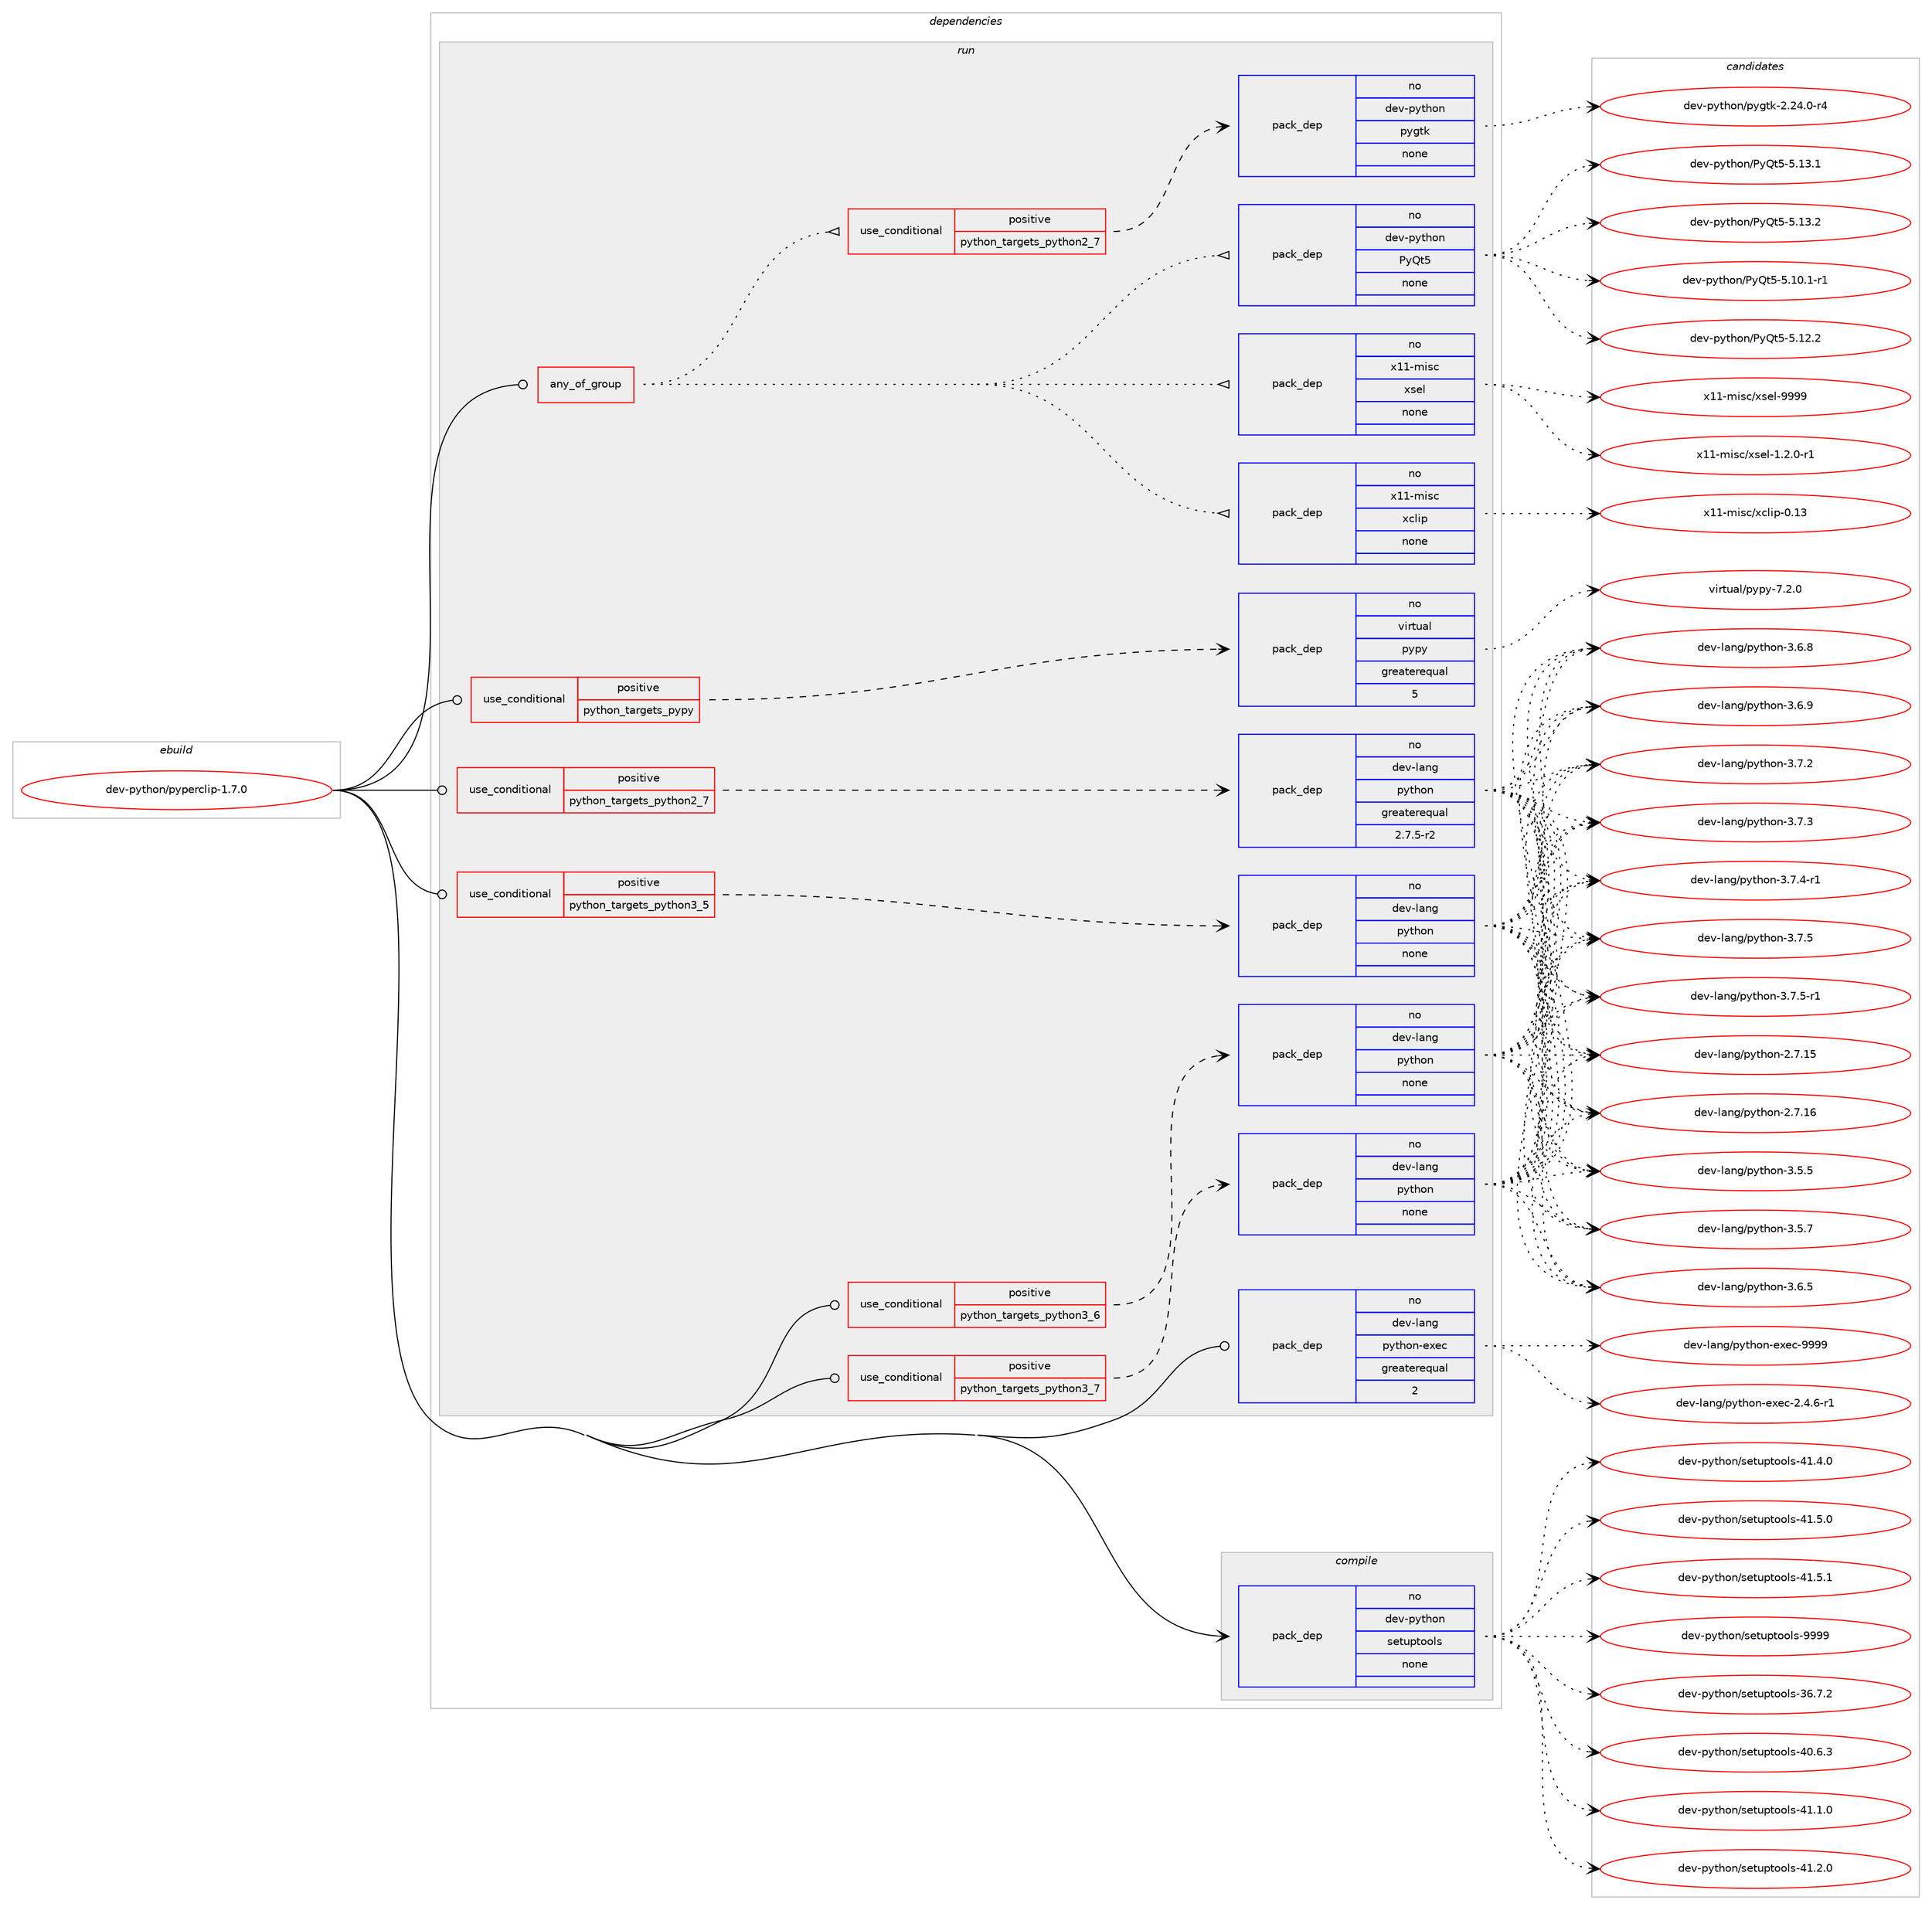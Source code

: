 digraph prolog {

# *************
# Graph options
# *************

newrank=true;
concentrate=true;
compound=true;
graph [rankdir=LR,fontname=Helvetica,fontsize=10,ranksep=1.5];#, ranksep=2.5, nodesep=0.2];
edge  [arrowhead=vee];
node  [fontname=Helvetica,fontsize=10];

# **********
# The ebuild
# **********

subgraph cluster_leftcol {
color=gray;
rank=same;
label=<<i>ebuild</i>>;
id [label="dev-python/pyperclip-1.7.0", color=red, width=4, href="../dev-python/pyperclip-1.7.0.svg"];
}

# ****************
# The dependencies
# ****************

subgraph cluster_midcol {
color=gray;
label=<<i>dependencies</i>>;
subgraph cluster_compile {
fillcolor="#eeeeee";
style=filled;
label=<<i>compile</i>>;
subgraph pack469399 {
dependency627784 [label=<<TABLE BORDER="0" CELLBORDER="1" CELLSPACING="0" CELLPADDING="4" WIDTH="220"><TR><TD ROWSPAN="6" CELLPADDING="30">pack_dep</TD></TR><TR><TD WIDTH="110">no</TD></TR><TR><TD>dev-python</TD></TR><TR><TD>setuptools</TD></TR><TR><TD>none</TD></TR><TR><TD></TD></TR></TABLE>>, shape=none, color=blue];
}
id:e -> dependency627784:w [weight=20,style="solid",arrowhead="vee"];
}
subgraph cluster_compileandrun {
fillcolor="#eeeeee";
style=filled;
label=<<i>compile and run</i>>;
}
subgraph cluster_run {
fillcolor="#eeeeee";
style=filled;
label=<<i>run</i>>;
subgraph any11476 {
dependency627785 [label=<<TABLE BORDER="0" CELLBORDER="1" CELLSPACING="0" CELLPADDING="4"><TR><TD CELLPADDING="10">any_of_group</TD></TR></TABLE>>, shape=none, color=red];subgraph pack469400 {
dependency627786 [label=<<TABLE BORDER="0" CELLBORDER="1" CELLSPACING="0" CELLPADDING="4" WIDTH="220"><TR><TD ROWSPAN="6" CELLPADDING="30">pack_dep</TD></TR><TR><TD WIDTH="110">no</TD></TR><TR><TD>x11-misc</TD></TR><TR><TD>xclip</TD></TR><TR><TD>none</TD></TR><TR><TD></TD></TR></TABLE>>, shape=none, color=blue];
}
dependency627785:e -> dependency627786:w [weight=20,style="dotted",arrowhead="oinv"];
subgraph pack469401 {
dependency627787 [label=<<TABLE BORDER="0" CELLBORDER="1" CELLSPACING="0" CELLPADDING="4" WIDTH="220"><TR><TD ROWSPAN="6" CELLPADDING="30">pack_dep</TD></TR><TR><TD WIDTH="110">no</TD></TR><TR><TD>x11-misc</TD></TR><TR><TD>xsel</TD></TR><TR><TD>none</TD></TR><TR><TD></TD></TR></TABLE>>, shape=none, color=blue];
}
dependency627785:e -> dependency627787:w [weight=20,style="dotted",arrowhead="oinv"];
subgraph pack469402 {
dependency627788 [label=<<TABLE BORDER="0" CELLBORDER="1" CELLSPACING="0" CELLPADDING="4" WIDTH="220"><TR><TD ROWSPAN="6" CELLPADDING="30">pack_dep</TD></TR><TR><TD WIDTH="110">no</TD></TR><TR><TD>dev-python</TD></TR><TR><TD>PyQt5</TD></TR><TR><TD>none</TD></TR><TR><TD></TD></TR></TABLE>>, shape=none, color=blue];
}
dependency627785:e -> dependency627788:w [weight=20,style="dotted",arrowhead="oinv"];
subgraph cond146536 {
dependency627789 [label=<<TABLE BORDER="0" CELLBORDER="1" CELLSPACING="0" CELLPADDING="4"><TR><TD ROWSPAN="3" CELLPADDING="10">use_conditional</TD></TR><TR><TD>positive</TD></TR><TR><TD>python_targets_python2_7</TD></TR></TABLE>>, shape=none, color=red];
subgraph pack469403 {
dependency627790 [label=<<TABLE BORDER="0" CELLBORDER="1" CELLSPACING="0" CELLPADDING="4" WIDTH="220"><TR><TD ROWSPAN="6" CELLPADDING="30">pack_dep</TD></TR><TR><TD WIDTH="110">no</TD></TR><TR><TD>dev-python</TD></TR><TR><TD>pygtk</TD></TR><TR><TD>none</TD></TR><TR><TD></TD></TR></TABLE>>, shape=none, color=blue];
}
dependency627789:e -> dependency627790:w [weight=20,style="dashed",arrowhead="vee"];
}
dependency627785:e -> dependency627789:w [weight=20,style="dotted",arrowhead="oinv"];
}
id:e -> dependency627785:w [weight=20,style="solid",arrowhead="odot"];
subgraph cond146537 {
dependency627791 [label=<<TABLE BORDER="0" CELLBORDER="1" CELLSPACING="0" CELLPADDING="4"><TR><TD ROWSPAN="3" CELLPADDING="10">use_conditional</TD></TR><TR><TD>positive</TD></TR><TR><TD>python_targets_pypy</TD></TR></TABLE>>, shape=none, color=red];
subgraph pack469404 {
dependency627792 [label=<<TABLE BORDER="0" CELLBORDER="1" CELLSPACING="0" CELLPADDING="4" WIDTH="220"><TR><TD ROWSPAN="6" CELLPADDING="30">pack_dep</TD></TR><TR><TD WIDTH="110">no</TD></TR><TR><TD>virtual</TD></TR><TR><TD>pypy</TD></TR><TR><TD>greaterequal</TD></TR><TR><TD>5</TD></TR></TABLE>>, shape=none, color=blue];
}
dependency627791:e -> dependency627792:w [weight=20,style="dashed",arrowhead="vee"];
}
id:e -> dependency627791:w [weight=20,style="solid",arrowhead="odot"];
subgraph cond146538 {
dependency627793 [label=<<TABLE BORDER="0" CELLBORDER="1" CELLSPACING="0" CELLPADDING="4"><TR><TD ROWSPAN="3" CELLPADDING="10">use_conditional</TD></TR><TR><TD>positive</TD></TR><TR><TD>python_targets_python2_7</TD></TR></TABLE>>, shape=none, color=red];
subgraph pack469405 {
dependency627794 [label=<<TABLE BORDER="0" CELLBORDER="1" CELLSPACING="0" CELLPADDING="4" WIDTH="220"><TR><TD ROWSPAN="6" CELLPADDING="30">pack_dep</TD></TR><TR><TD WIDTH="110">no</TD></TR><TR><TD>dev-lang</TD></TR><TR><TD>python</TD></TR><TR><TD>greaterequal</TD></TR><TR><TD>2.7.5-r2</TD></TR></TABLE>>, shape=none, color=blue];
}
dependency627793:e -> dependency627794:w [weight=20,style="dashed",arrowhead="vee"];
}
id:e -> dependency627793:w [weight=20,style="solid",arrowhead="odot"];
subgraph cond146539 {
dependency627795 [label=<<TABLE BORDER="0" CELLBORDER="1" CELLSPACING="0" CELLPADDING="4"><TR><TD ROWSPAN="3" CELLPADDING="10">use_conditional</TD></TR><TR><TD>positive</TD></TR><TR><TD>python_targets_python3_5</TD></TR></TABLE>>, shape=none, color=red];
subgraph pack469406 {
dependency627796 [label=<<TABLE BORDER="0" CELLBORDER="1" CELLSPACING="0" CELLPADDING="4" WIDTH="220"><TR><TD ROWSPAN="6" CELLPADDING="30">pack_dep</TD></TR><TR><TD WIDTH="110">no</TD></TR><TR><TD>dev-lang</TD></TR><TR><TD>python</TD></TR><TR><TD>none</TD></TR><TR><TD></TD></TR></TABLE>>, shape=none, color=blue];
}
dependency627795:e -> dependency627796:w [weight=20,style="dashed",arrowhead="vee"];
}
id:e -> dependency627795:w [weight=20,style="solid",arrowhead="odot"];
subgraph cond146540 {
dependency627797 [label=<<TABLE BORDER="0" CELLBORDER="1" CELLSPACING="0" CELLPADDING="4"><TR><TD ROWSPAN="3" CELLPADDING="10">use_conditional</TD></TR><TR><TD>positive</TD></TR><TR><TD>python_targets_python3_6</TD></TR></TABLE>>, shape=none, color=red];
subgraph pack469407 {
dependency627798 [label=<<TABLE BORDER="0" CELLBORDER="1" CELLSPACING="0" CELLPADDING="4" WIDTH="220"><TR><TD ROWSPAN="6" CELLPADDING="30">pack_dep</TD></TR><TR><TD WIDTH="110">no</TD></TR><TR><TD>dev-lang</TD></TR><TR><TD>python</TD></TR><TR><TD>none</TD></TR><TR><TD></TD></TR></TABLE>>, shape=none, color=blue];
}
dependency627797:e -> dependency627798:w [weight=20,style="dashed",arrowhead="vee"];
}
id:e -> dependency627797:w [weight=20,style="solid",arrowhead="odot"];
subgraph cond146541 {
dependency627799 [label=<<TABLE BORDER="0" CELLBORDER="1" CELLSPACING="0" CELLPADDING="4"><TR><TD ROWSPAN="3" CELLPADDING="10">use_conditional</TD></TR><TR><TD>positive</TD></TR><TR><TD>python_targets_python3_7</TD></TR></TABLE>>, shape=none, color=red];
subgraph pack469408 {
dependency627800 [label=<<TABLE BORDER="0" CELLBORDER="1" CELLSPACING="0" CELLPADDING="4" WIDTH="220"><TR><TD ROWSPAN="6" CELLPADDING="30">pack_dep</TD></TR><TR><TD WIDTH="110">no</TD></TR><TR><TD>dev-lang</TD></TR><TR><TD>python</TD></TR><TR><TD>none</TD></TR><TR><TD></TD></TR></TABLE>>, shape=none, color=blue];
}
dependency627799:e -> dependency627800:w [weight=20,style="dashed",arrowhead="vee"];
}
id:e -> dependency627799:w [weight=20,style="solid",arrowhead="odot"];
subgraph pack469409 {
dependency627801 [label=<<TABLE BORDER="0" CELLBORDER="1" CELLSPACING="0" CELLPADDING="4" WIDTH="220"><TR><TD ROWSPAN="6" CELLPADDING="30">pack_dep</TD></TR><TR><TD WIDTH="110">no</TD></TR><TR><TD>dev-lang</TD></TR><TR><TD>python-exec</TD></TR><TR><TD>greaterequal</TD></TR><TR><TD>2</TD></TR></TABLE>>, shape=none, color=blue];
}
id:e -> dependency627801:w [weight=20,style="solid",arrowhead="odot"];
}
}

# **************
# The candidates
# **************

subgraph cluster_choices {
rank=same;
color=gray;
label=<<i>candidates</i>>;

subgraph choice469399 {
color=black;
nodesep=1;
choice100101118451121211161041111104711510111611711211611111110811545515446554650 [label="dev-python/setuptools-36.7.2", color=red, width=4,href="../dev-python/setuptools-36.7.2.svg"];
choice100101118451121211161041111104711510111611711211611111110811545524846544651 [label="dev-python/setuptools-40.6.3", color=red, width=4,href="../dev-python/setuptools-40.6.3.svg"];
choice100101118451121211161041111104711510111611711211611111110811545524946494648 [label="dev-python/setuptools-41.1.0", color=red, width=4,href="../dev-python/setuptools-41.1.0.svg"];
choice100101118451121211161041111104711510111611711211611111110811545524946504648 [label="dev-python/setuptools-41.2.0", color=red, width=4,href="../dev-python/setuptools-41.2.0.svg"];
choice100101118451121211161041111104711510111611711211611111110811545524946524648 [label="dev-python/setuptools-41.4.0", color=red, width=4,href="../dev-python/setuptools-41.4.0.svg"];
choice100101118451121211161041111104711510111611711211611111110811545524946534648 [label="dev-python/setuptools-41.5.0", color=red, width=4,href="../dev-python/setuptools-41.5.0.svg"];
choice100101118451121211161041111104711510111611711211611111110811545524946534649 [label="dev-python/setuptools-41.5.1", color=red, width=4,href="../dev-python/setuptools-41.5.1.svg"];
choice10010111845112121116104111110471151011161171121161111111081154557575757 [label="dev-python/setuptools-9999", color=red, width=4,href="../dev-python/setuptools-9999.svg"];
dependency627784:e -> choice100101118451121211161041111104711510111611711211611111110811545515446554650:w [style=dotted,weight="100"];
dependency627784:e -> choice100101118451121211161041111104711510111611711211611111110811545524846544651:w [style=dotted,weight="100"];
dependency627784:e -> choice100101118451121211161041111104711510111611711211611111110811545524946494648:w [style=dotted,weight="100"];
dependency627784:e -> choice100101118451121211161041111104711510111611711211611111110811545524946504648:w [style=dotted,weight="100"];
dependency627784:e -> choice100101118451121211161041111104711510111611711211611111110811545524946524648:w [style=dotted,weight="100"];
dependency627784:e -> choice100101118451121211161041111104711510111611711211611111110811545524946534648:w [style=dotted,weight="100"];
dependency627784:e -> choice100101118451121211161041111104711510111611711211611111110811545524946534649:w [style=dotted,weight="100"];
dependency627784:e -> choice10010111845112121116104111110471151011161171121161111111081154557575757:w [style=dotted,weight="100"];
}
subgraph choice469400 {
color=black;
nodesep=1;
choice1204949451091051159947120991081051124548464951 [label="x11-misc/xclip-0.13", color=red, width=4,href="../x11-misc/xclip-0.13.svg"];
dependency627786:e -> choice1204949451091051159947120991081051124548464951:w [style=dotted,weight="100"];
}
subgraph choice469401 {
color=black;
nodesep=1;
choice12049494510910511599471201151011084549465046484511449 [label="x11-misc/xsel-1.2.0-r1", color=red, width=4,href="../x11-misc/xsel-1.2.0-r1.svg"];
choice12049494510910511599471201151011084557575757 [label="x11-misc/xsel-9999", color=red, width=4,href="../x11-misc/xsel-9999.svg"];
dependency627787:e -> choice12049494510910511599471201151011084549465046484511449:w [style=dotted,weight="100"];
dependency627787:e -> choice12049494510910511599471201151011084557575757:w [style=dotted,weight="100"];
}
subgraph choice469402 {
color=black;
nodesep=1;
choice1001011184511212111610411111047801218111653455346494846494511449 [label="dev-python/PyQt5-5.10.1-r1", color=red, width=4,href="../dev-python/PyQt5-5.10.1-r1.svg"];
choice100101118451121211161041111104780121811165345534649504650 [label="dev-python/PyQt5-5.12.2", color=red, width=4,href="../dev-python/PyQt5-5.12.2.svg"];
choice100101118451121211161041111104780121811165345534649514649 [label="dev-python/PyQt5-5.13.1", color=red, width=4,href="../dev-python/PyQt5-5.13.1.svg"];
choice100101118451121211161041111104780121811165345534649514650 [label="dev-python/PyQt5-5.13.2", color=red, width=4,href="../dev-python/PyQt5-5.13.2.svg"];
dependency627788:e -> choice1001011184511212111610411111047801218111653455346494846494511449:w [style=dotted,weight="100"];
dependency627788:e -> choice100101118451121211161041111104780121811165345534649504650:w [style=dotted,weight="100"];
dependency627788:e -> choice100101118451121211161041111104780121811165345534649514649:w [style=dotted,weight="100"];
dependency627788:e -> choice100101118451121211161041111104780121811165345534649514650:w [style=dotted,weight="100"];
}
subgraph choice469403 {
color=black;
nodesep=1;
choice1001011184511212111610411111047112121103116107455046505246484511452 [label="dev-python/pygtk-2.24.0-r4", color=red, width=4,href="../dev-python/pygtk-2.24.0-r4.svg"];
dependency627790:e -> choice1001011184511212111610411111047112121103116107455046505246484511452:w [style=dotted,weight="100"];
}
subgraph choice469404 {
color=black;
nodesep=1;
choice1181051141161179710847112121112121455546504648 [label="virtual/pypy-7.2.0", color=red, width=4,href="../virtual/pypy-7.2.0.svg"];
dependency627792:e -> choice1181051141161179710847112121112121455546504648:w [style=dotted,weight="100"];
}
subgraph choice469405 {
color=black;
nodesep=1;
choice10010111845108971101034711212111610411111045504655464953 [label="dev-lang/python-2.7.15", color=red, width=4,href="../dev-lang/python-2.7.15.svg"];
choice10010111845108971101034711212111610411111045504655464954 [label="dev-lang/python-2.7.16", color=red, width=4,href="../dev-lang/python-2.7.16.svg"];
choice100101118451089711010347112121116104111110455146534653 [label="dev-lang/python-3.5.5", color=red, width=4,href="../dev-lang/python-3.5.5.svg"];
choice100101118451089711010347112121116104111110455146534655 [label="dev-lang/python-3.5.7", color=red, width=4,href="../dev-lang/python-3.5.7.svg"];
choice100101118451089711010347112121116104111110455146544653 [label="dev-lang/python-3.6.5", color=red, width=4,href="../dev-lang/python-3.6.5.svg"];
choice100101118451089711010347112121116104111110455146544656 [label="dev-lang/python-3.6.8", color=red, width=4,href="../dev-lang/python-3.6.8.svg"];
choice100101118451089711010347112121116104111110455146544657 [label="dev-lang/python-3.6.9", color=red, width=4,href="../dev-lang/python-3.6.9.svg"];
choice100101118451089711010347112121116104111110455146554650 [label="dev-lang/python-3.7.2", color=red, width=4,href="../dev-lang/python-3.7.2.svg"];
choice100101118451089711010347112121116104111110455146554651 [label="dev-lang/python-3.7.3", color=red, width=4,href="../dev-lang/python-3.7.3.svg"];
choice1001011184510897110103471121211161041111104551465546524511449 [label="dev-lang/python-3.7.4-r1", color=red, width=4,href="../dev-lang/python-3.7.4-r1.svg"];
choice100101118451089711010347112121116104111110455146554653 [label="dev-lang/python-3.7.5", color=red, width=4,href="../dev-lang/python-3.7.5.svg"];
choice1001011184510897110103471121211161041111104551465546534511449 [label="dev-lang/python-3.7.5-r1", color=red, width=4,href="../dev-lang/python-3.7.5-r1.svg"];
dependency627794:e -> choice10010111845108971101034711212111610411111045504655464953:w [style=dotted,weight="100"];
dependency627794:e -> choice10010111845108971101034711212111610411111045504655464954:w [style=dotted,weight="100"];
dependency627794:e -> choice100101118451089711010347112121116104111110455146534653:w [style=dotted,weight="100"];
dependency627794:e -> choice100101118451089711010347112121116104111110455146534655:w [style=dotted,weight="100"];
dependency627794:e -> choice100101118451089711010347112121116104111110455146544653:w [style=dotted,weight="100"];
dependency627794:e -> choice100101118451089711010347112121116104111110455146544656:w [style=dotted,weight="100"];
dependency627794:e -> choice100101118451089711010347112121116104111110455146544657:w [style=dotted,weight="100"];
dependency627794:e -> choice100101118451089711010347112121116104111110455146554650:w [style=dotted,weight="100"];
dependency627794:e -> choice100101118451089711010347112121116104111110455146554651:w [style=dotted,weight="100"];
dependency627794:e -> choice1001011184510897110103471121211161041111104551465546524511449:w [style=dotted,weight="100"];
dependency627794:e -> choice100101118451089711010347112121116104111110455146554653:w [style=dotted,weight="100"];
dependency627794:e -> choice1001011184510897110103471121211161041111104551465546534511449:w [style=dotted,weight="100"];
}
subgraph choice469406 {
color=black;
nodesep=1;
choice10010111845108971101034711212111610411111045504655464953 [label="dev-lang/python-2.7.15", color=red, width=4,href="../dev-lang/python-2.7.15.svg"];
choice10010111845108971101034711212111610411111045504655464954 [label="dev-lang/python-2.7.16", color=red, width=4,href="../dev-lang/python-2.7.16.svg"];
choice100101118451089711010347112121116104111110455146534653 [label="dev-lang/python-3.5.5", color=red, width=4,href="../dev-lang/python-3.5.5.svg"];
choice100101118451089711010347112121116104111110455146534655 [label="dev-lang/python-3.5.7", color=red, width=4,href="../dev-lang/python-3.5.7.svg"];
choice100101118451089711010347112121116104111110455146544653 [label="dev-lang/python-3.6.5", color=red, width=4,href="../dev-lang/python-3.6.5.svg"];
choice100101118451089711010347112121116104111110455146544656 [label="dev-lang/python-3.6.8", color=red, width=4,href="../dev-lang/python-3.6.8.svg"];
choice100101118451089711010347112121116104111110455146544657 [label="dev-lang/python-3.6.9", color=red, width=4,href="../dev-lang/python-3.6.9.svg"];
choice100101118451089711010347112121116104111110455146554650 [label="dev-lang/python-3.7.2", color=red, width=4,href="../dev-lang/python-3.7.2.svg"];
choice100101118451089711010347112121116104111110455146554651 [label="dev-lang/python-3.7.3", color=red, width=4,href="../dev-lang/python-3.7.3.svg"];
choice1001011184510897110103471121211161041111104551465546524511449 [label="dev-lang/python-3.7.4-r1", color=red, width=4,href="../dev-lang/python-3.7.4-r1.svg"];
choice100101118451089711010347112121116104111110455146554653 [label="dev-lang/python-3.7.5", color=red, width=4,href="../dev-lang/python-3.7.5.svg"];
choice1001011184510897110103471121211161041111104551465546534511449 [label="dev-lang/python-3.7.5-r1", color=red, width=4,href="../dev-lang/python-3.7.5-r1.svg"];
dependency627796:e -> choice10010111845108971101034711212111610411111045504655464953:w [style=dotted,weight="100"];
dependency627796:e -> choice10010111845108971101034711212111610411111045504655464954:w [style=dotted,weight="100"];
dependency627796:e -> choice100101118451089711010347112121116104111110455146534653:w [style=dotted,weight="100"];
dependency627796:e -> choice100101118451089711010347112121116104111110455146534655:w [style=dotted,weight="100"];
dependency627796:e -> choice100101118451089711010347112121116104111110455146544653:w [style=dotted,weight="100"];
dependency627796:e -> choice100101118451089711010347112121116104111110455146544656:w [style=dotted,weight="100"];
dependency627796:e -> choice100101118451089711010347112121116104111110455146544657:w [style=dotted,weight="100"];
dependency627796:e -> choice100101118451089711010347112121116104111110455146554650:w [style=dotted,weight="100"];
dependency627796:e -> choice100101118451089711010347112121116104111110455146554651:w [style=dotted,weight="100"];
dependency627796:e -> choice1001011184510897110103471121211161041111104551465546524511449:w [style=dotted,weight="100"];
dependency627796:e -> choice100101118451089711010347112121116104111110455146554653:w [style=dotted,weight="100"];
dependency627796:e -> choice1001011184510897110103471121211161041111104551465546534511449:w [style=dotted,weight="100"];
}
subgraph choice469407 {
color=black;
nodesep=1;
choice10010111845108971101034711212111610411111045504655464953 [label="dev-lang/python-2.7.15", color=red, width=4,href="../dev-lang/python-2.7.15.svg"];
choice10010111845108971101034711212111610411111045504655464954 [label="dev-lang/python-2.7.16", color=red, width=4,href="../dev-lang/python-2.7.16.svg"];
choice100101118451089711010347112121116104111110455146534653 [label="dev-lang/python-3.5.5", color=red, width=4,href="../dev-lang/python-3.5.5.svg"];
choice100101118451089711010347112121116104111110455146534655 [label="dev-lang/python-3.5.7", color=red, width=4,href="../dev-lang/python-3.5.7.svg"];
choice100101118451089711010347112121116104111110455146544653 [label="dev-lang/python-3.6.5", color=red, width=4,href="../dev-lang/python-3.6.5.svg"];
choice100101118451089711010347112121116104111110455146544656 [label="dev-lang/python-3.6.8", color=red, width=4,href="../dev-lang/python-3.6.8.svg"];
choice100101118451089711010347112121116104111110455146544657 [label="dev-lang/python-3.6.9", color=red, width=4,href="../dev-lang/python-3.6.9.svg"];
choice100101118451089711010347112121116104111110455146554650 [label="dev-lang/python-3.7.2", color=red, width=4,href="../dev-lang/python-3.7.2.svg"];
choice100101118451089711010347112121116104111110455146554651 [label="dev-lang/python-3.7.3", color=red, width=4,href="../dev-lang/python-3.7.3.svg"];
choice1001011184510897110103471121211161041111104551465546524511449 [label="dev-lang/python-3.7.4-r1", color=red, width=4,href="../dev-lang/python-3.7.4-r1.svg"];
choice100101118451089711010347112121116104111110455146554653 [label="dev-lang/python-3.7.5", color=red, width=4,href="../dev-lang/python-3.7.5.svg"];
choice1001011184510897110103471121211161041111104551465546534511449 [label="dev-lang/python-3.7.5-r1", color=red, width=4,href="../dev-lang/python-3.7.5-r1.svg"];
dependency627798:e -> choice10010111845108971101034711212111610411111045504655464953:w [style=dotted,weight="100"];
dependency627798:e -> choice10010111845108971101034711212111610411111045504655464954:w [style=dotted,weight="100"];
dependency627798:e -> choice100101118451089711010347112121116104111110455146534653:w [style=dotted,weight="100"];
dependency627798:e -> choice100101118451089711010347112121116104111110455146534655:w [style=dotted,weight="100"];
dependency627798:e -> choice100101118451089711010347112121116104111110455146544653:w [style=dotted,weight="100"];
dependency627798:e -> choice100101118451089711010347112121116104111110455146544656:w [style=dotted,weight="100"];
dependency627798:e -> choice100101118451089711010347112121116104111110455146544657:w [style=dotted,weight="100"];
dependency627798:e -> choice100101118451089711010347112121116104111110455146554650:w [style=dotted,weight="100"];
dependency627798:e -> choice100101118451089711010347112121116104111110455146554651:w [style=dotted,weight="100"];
dependency627798:e -> choice1001011184510897110103471121211161041111104551465546524511449:w [style=dotted,weight="100"];
dependency627798:e -> choice100101118451089711010347112121116104111110455146554653:w [style=dotted,weight="100"];
dependency627798:e -> choice1001011184510897110103471121211161041111104551465546534511449:w [style=dotted,weight="100"];
}
subgraph choice469408 {
color=black;
nodesep=1;
choice10010111845108971101034711212111610411111045504655464953 [label="dev-lang/python-2.7.15", color=red, width=4,href="../dev-lang/python-2.7.15.svg"];
choice10010111845108971101034711212111610411111045504655464954 [label="dev-lang/python-2.7.16", color=red, width=4,href="../dev-lang/python-2.7.16.svg"];
choice100101118451089711010347112121116104111110455146534653 [label="dev-lang/python-3.5.5", color=red, width=4,href="../dev-lang/python-3.5.5.svg"];
choice100101118451089711010347112121116104111110455146534655 [label="dev-lang/python-3.5.7", color=red, width=4,href="../dev-lang/python-3.5.7.svg"];
choice100101118451089711010347112121116104111110455146544653 [label="dev-lang/python-3.6.5", color=red, width=4,href="../dev-lang/python-3.6.5.svg"];
choice100101118451089711010347112121116104111110455146544656 [label="dev-lang/python-3.6.8", color=red, width=4,href="../dev-lang/python-3.6.8.svg"];
choice100101118451089711010347112121116104111110455146544657 [label="dev-lang/python-3.6.9", color=red, width=4,href="../dev-lang/python-3.6.9.svg"];
choice100101118451089711010347112121116104111110455146554650 [label="dev-lang/python-3.7.2", color=red, width=4,href="../dev-lang/python-3.7.2.svg"];
choice100101118451089711010347112121116104111110455146554651 [label="dev-lang/python-3.7.3", color=red, width=4,href="../dev-lang/python-3.7.3.svg"];
choice1001011184510897110103471121211161041111104551465546524511449 [label="dev-lang/python-3.7.4-r1", color=red, width=4,href="../dev-lang/python-3.7.4-r1.svg"];
choice100101118451089711010347112121116104111110455146554653 [label="dev-lang/python-3.7.5", color=red, width=4,href="../dev-lang/python-3.7.5.svg"];
choice1001011184510897110103471121211161041111104551465546534511449 [label="dev-lang/python-3.7.5-r1", color=red, width=4,href="../dev-lang/python-3.7.5-r1.svg"];
dependency627800:e -> choice10010111845108971101034711212111610411111045504655464953:w [style=dotted,weight="100"];
dependency627800:e -> choice10010111845108971101034711212111610411111045504655464954:w [style=dotted,weight="100"];
dependency627800:e -> choice100101118451089711010347112121116104111110455146534653:w [style=dotted,weight="100"];
dependency627800:e -> choice100101118451089711010347112121116104111110455146534655:w [style=dotted,weight="100"];
dependency627800:e -> choice100101118451089711010347112121116104111110455146544653:w [style=dotted,weight="100"];
dependency627800:e -> choice100101118451089711010347112121116104111110455146544656:w [style=dotted,weight="100"];
dependency627800:e -> choice100101118451089711010347112121116104111110455146544657:w [style=dotted,weight="100"];
dependency627800:e -> choice100101118451089711010347112121116104111110455146554650:w [style=dotted,weight="100"];
dependency627800:e -> choice100101118451089711010347112121116104111110455146554651:w [style=dotted,weight="100"];
dependency627800:e -> choice1001011184510897110103471121211161041111104551465546524511449:w [style=dotted,weight="100"];
dependency627800:e -> choice100101118451089711010347112121116104111110455146554653:w [style=dotted,weight="100"];
dependency627800:e -> choice1001011184510897110103471121211161041111104551465546534511449:w [style=dotted,weight="100"];
}
subgraph choice469409 {
color=black;
nodesep=1;
choice10010111845108971101034711212111610411111045101120101994550465246544511449 [label="dev-lang/python-exec-2.4.6-r1", color=red, width=4,href="../dev-lang/python-exec-2.4.6-r1.svg"];
choice10010111845108971101034711212111610411111045101120101994557575757 [label="dev-lang/python-exec-9999", color=red, width=4,href="../dev-lang/python-exec-9999.svg"];
dependency627801:e -> choice10010111845108971101034711212111610411111045101120101994550465246544511449:w [style=dotted,weight="100"];
dependency627801:e -> choice10010111845108971101034711212111610411111045101120101994557575757:w [style=dotted,weight="100"];
}
}

}
